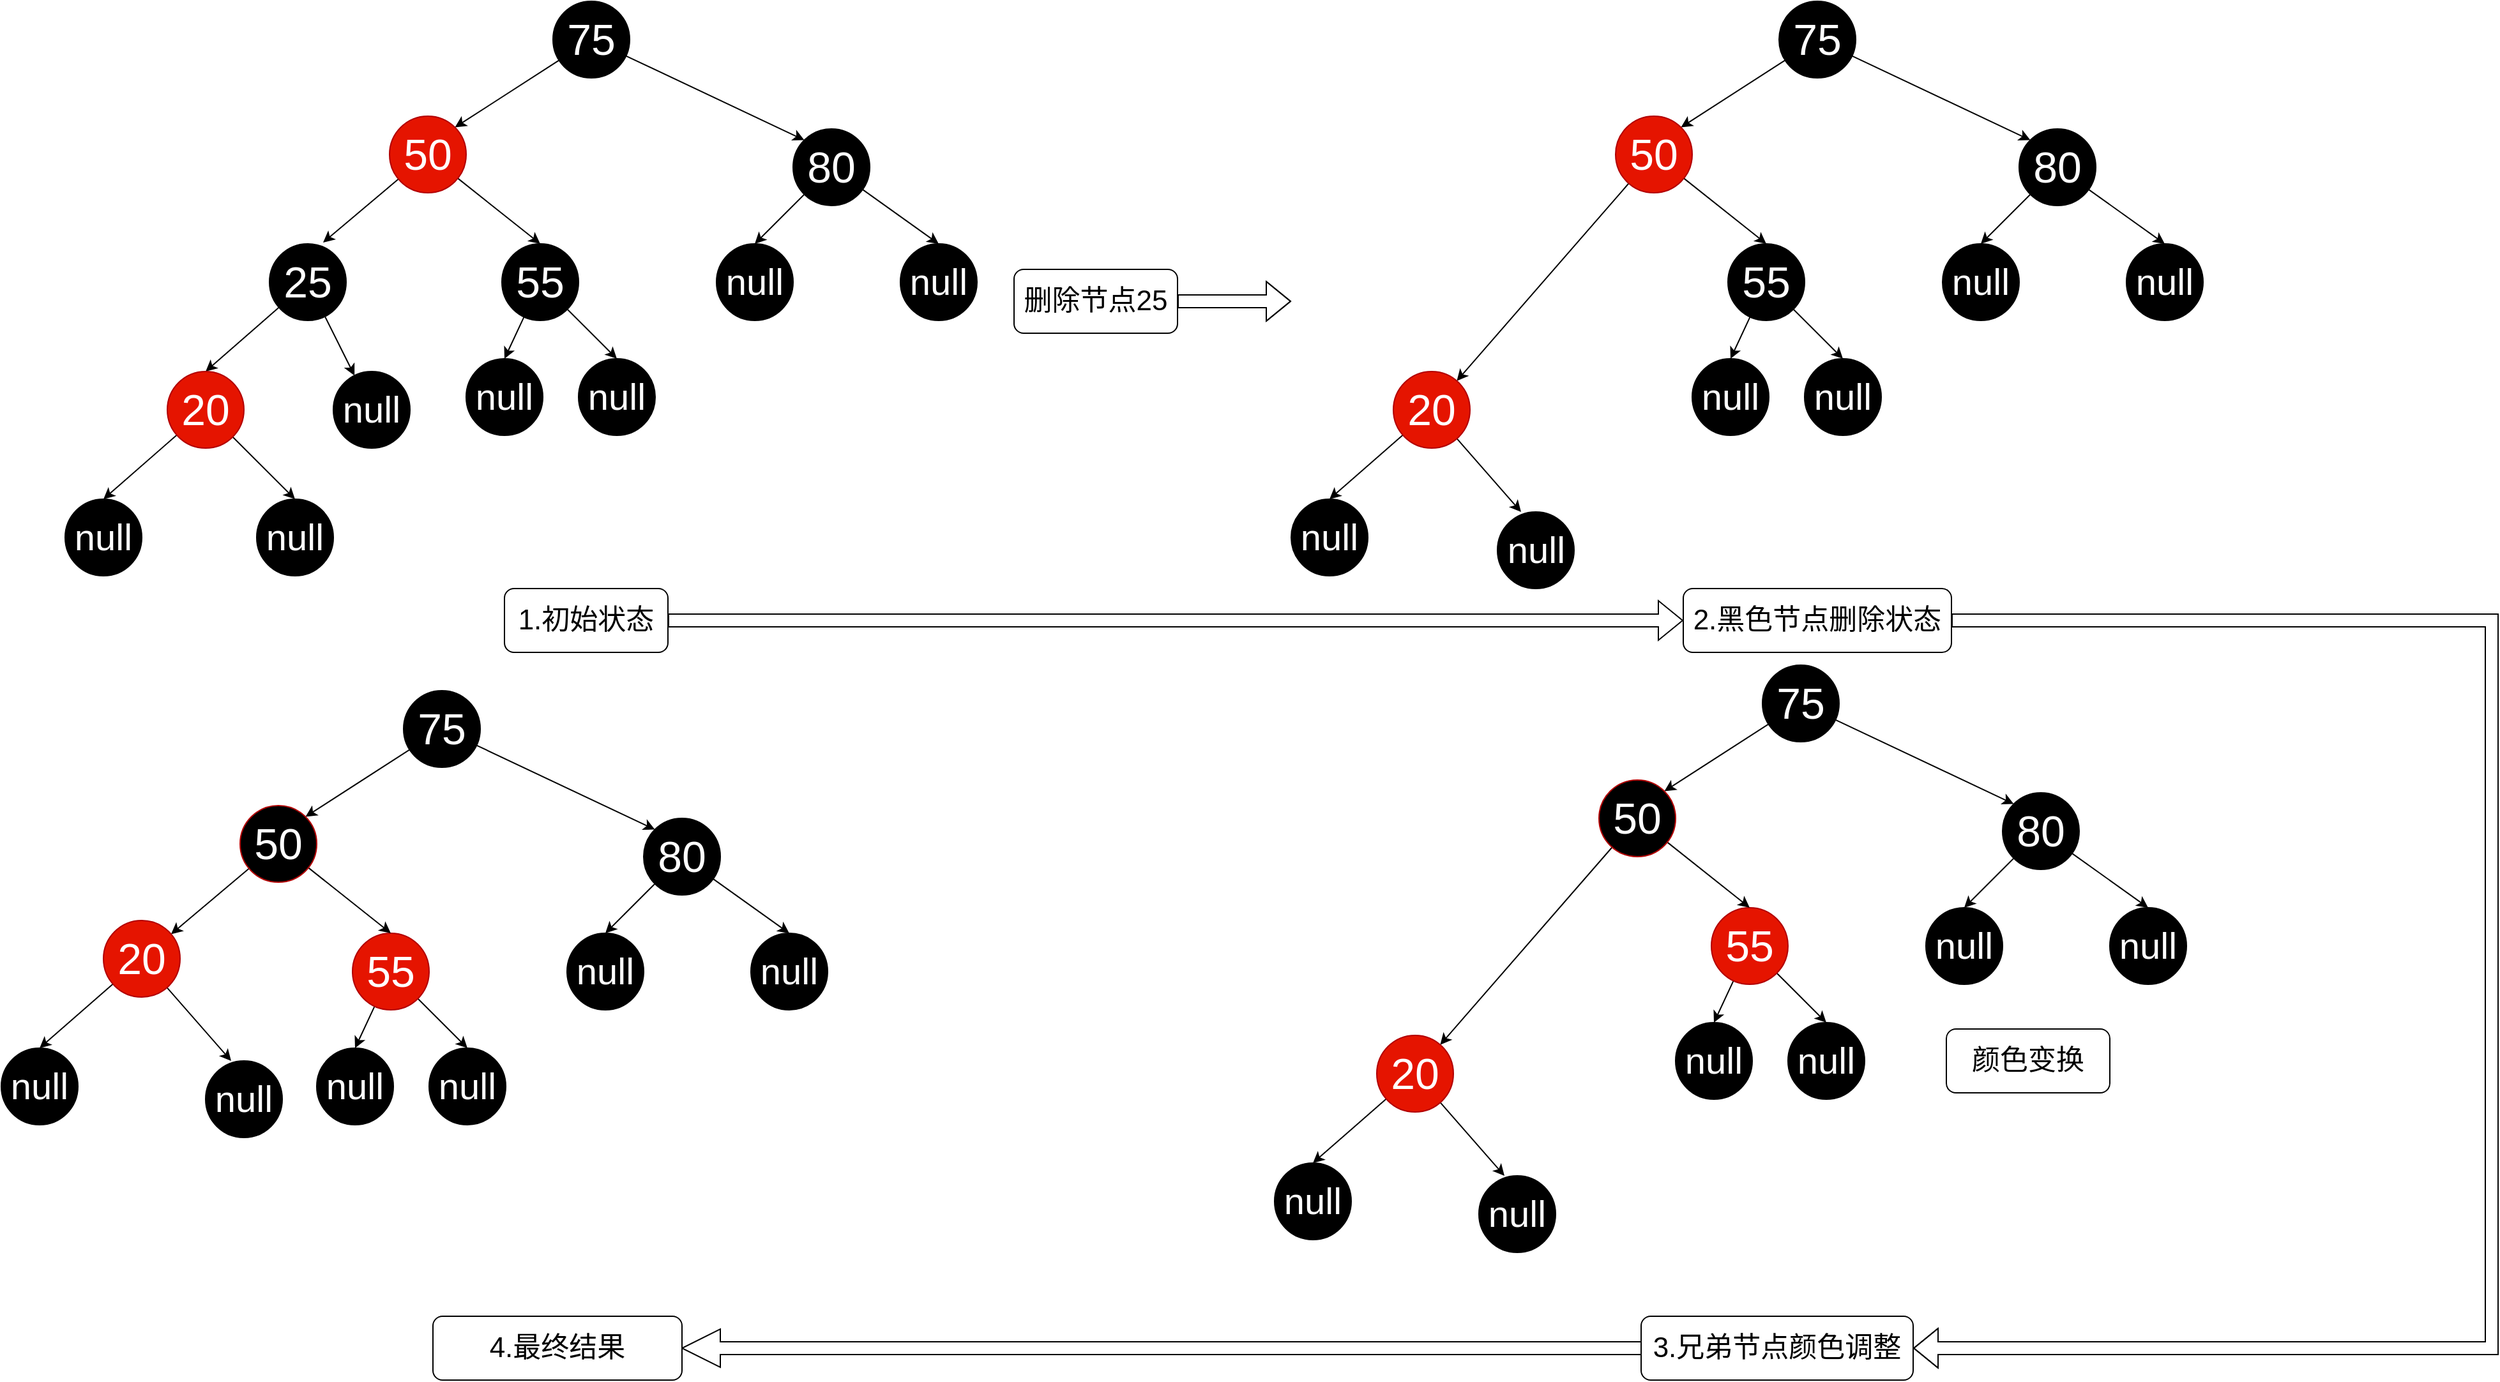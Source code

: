 <mxfile version="13.1.2" type="device"><diagram id="W_pzp3pL3rZrFJ7ERunr" name="第 1 页"><mxGraphModel dx="2249" dy="3083" grid="1" gridSize="10" guides="1" tooltips="1" connect="1" arrows="1" fold="1" page="1" pageScale="1" pageWidth="827" pageHeight="1169" math="0" shadow="0"><root><mxCell id="0"/><mxCell id="1" parent="0"/><mxCell id="Wbxu3e-vr_ZZM8FjFTum-79" style="edgeStyle=orthogonalEdgeStyle;shape=flexArrow;rounded=0;orthogonalLoop=1;jettySize=auto;html=1;" parent="1" source="Wbxu3e-vr_ZZM8FjFTum-71" edge="1"><mxGeometry relative="1" as="geometry"><mxPoint x="860" y="-1015" as="targetPoint"/></mxGeometry></mxCell><mxCell id="Wbxu3e-vr_ZZM8FjFTum-71" value="&lt;font style=&quot;font-size: 22px&quot;&gt;删除节点25&lt;/font&gt;" style="shape=ext;rounded=1;html=1;whiteSpace=wrap;" parent="1" vertex="1"><mxGeometry x="643" y="-1040" width="128" height="50" as="geometry"/></mxCell><mxCell id="Wbxu3e-vr_ZZM8FjFTum-72" value="&lt;span style=&quot;font-size: 22px&quot;&gt;颜色变换&lt;/span&gt;" style="shape=ext;rounded=1;html=1;whiteSpace=wrap;" parent="1" vertex="1"><mxGeometry x="1373" y="-445" width="128" height="50" as="geometry"/></mxCell><mxCell id="Wbxu3e-vr_ZZM8FjFTum-82" style="edgeStyle=orthogonalEdgeStyle;shape=flexArrow;rounded=0;orthogonalLoop=1;jettySize=auto;html=1;entryX=0;entryY=0.5;entryDx=0;entryDy=0;" parent="1" source="Wbxu3e-vr_ZZM8FjFTum-74" target="Wbxu3e-vr_ZZM8FjFTum-75" edge="1"><mxGeometry relative="1" as="geometry"/></mxCell><mxCell id="Wbxu3e-vr_ZZM8FjFTum-74" value="&lt;font style=&quot;font-size: 22px&quot;&gt;1.初始状态&lt;/font&gt;" style="shape=ext;rounded=1;html=1;whiteSpace=wrap;" parent="1" vertex="1"><mxGeometry x="244" y="-790" width="128" height="50" as="geometry"/></mxCell><mxCell id="Wbxu3e-vr_ZZM8FjFTum-83" style="edgeStyle=orthogonalEdgeStyle;shape=flexArrow;rounded=0;orthogonalLoop=1;jettySize=auto;html=1;entryX=1;entryY=0.5;entryDx=0;entryDy=0;curved=1;" parent="1" source="Wbxu3e-vr_ZZM8FjFTum-75" target="Wbxu3e-vr_ZZM8FjFTum-76" edge="1"><mxGeometry relative="1" as="geometry"><mxPoint x="1480" y="-300" as="targetPoint"/><Array as="points"><mxPoint x="1800" y="-765"/><mxPoint x="1800" y="-195"/></Array></mxGeometry></mxCell><mxCell id="Wbxu3e-vr_ZZM8FjFTum-75" value="&lt;span style=&quot;font-size: 22px&quot;&gt;2.黑色节点删除状态&lt;/span&gt;" style="shape=ext;rounded=1;html=1;whiteSpace=wrap;" parent="1" vertex="1"><mxGeometry x="1167" y="-790" width="210" height="50" as="geometry"/></mxCell><mxCell id="vnYigc10fwHIMwAXCY-f-185" style="edgeStyle=orthogonalEdgeStyle;rounded=0;orthogonalLoop=1;jettySize=auto;html=1;shape=arrow;" parent="1" source="Wbxu3e-vr_ZZM8FjFTum-76" target="Wbxu3e-vr_ZZM8FjFTum-77" edge="1"><mxGeometry relative="1" as="geometry"/></mxCell><mxCell id="Wbxu3e-vr_ZZM8FjFTum-76" value="&lt;span style=&quot;font-size: 22px&quot;&gt;3.兄弟节点颜色调整&lt;/span&gt;" style="shape=ext;rounded=1;html=1;whiteSpace=wrap;" parent="1" vertex="1"><mxGeometry x="1134" y="-220" width="213" height="50" as="geometry"/></mxCell><mxCell id="Wbxu3e-vr_ZZM8FjFTum-77" value="&lt;span style=&quot;font-size: 22px&quot;&gt;4.最终结果&lt;/span&gt;" style="shape=ext;rounded=1;html=1;whiteSpace=wrap;" parent="1" vertex="1"><mxGeometry x="188" y="-220" width="195" height="50" as="geometry"/></mxCell><mxCell id="Wbxu3e-vr_ZZM8FjFTum-81" style="edgeStyle=orthogonalEdgeStyle;shape=flexArrow;rounded=0;orthogonalLoop=1;jettySize=auto;html=1;exitX=0.5;exitY=1;exitDx=0;exitDy=0;" parent="1" edge="1"><mxGeometry relative="1" as="geometry"><mxPoint x="1177.5" y="-740" as="sourcePoint"/><mxPoint x="1177.5" y="-740" as="targetPoint"/></mxGeometry></mxCell><mxCell id="vnYigc10fwHIMwAXCY-f-93" style="edgeStyle=none;rounded=0;orthogonalLoop=1;jettySize=auto;html=1;entryX=0.5;entryY=0;entryDx=0;entryDy=0;" parent="1" source="vnYigc10fwHIMwAXCY-f-95" target="vnYigc10fwHIMwAXCY-f-119" edge="1"><mxGeometry relative="1" as="geometry"/></mxCell><mxCell id="vnYigc10fwHIMwAXCY-f-94" style="edgeStyle=none;rounded=0;orthogonalLoop=1;jettySize=auto;html=1;entryX=0.5;entryY=0;entryDx=0;entryDy=0;" parent="1" source="vnYigc10fwHIMwAXCY-f-95" target="vnYigc10fwHIMwAXCY-f-118" edge="1"><mxGeometry relative="1" as="geometry"/></mxCell><object label="&lt;font style=&quot;font-size: 34px&quot;&gt;55&lt;/font&gt;" id="vnYigc10fwHIMwAXCY-f-95"><mxCell style="ellipse;whiteSpace=wrap;html=1;fillColor=#000000;strokeColor=#000000;fontColor=#FFFFFF;align=center;labelBackgroundColor=none;labelBorderColor=none;" parent="1" vertex="1"><mxGeometry x="242" y="-1060" width="60" height="60" as="geometry"/></mxCell></object><mxCell id="vnYigc10fwHIMwAXCY-f-96" style="edgeStyle=none;rounded=0;orthogonalLoop=1;jettySize=auto;html=1;entryX=0.5;entryY=0;entryDx=0;entryDy=0;fontSize=36;fontColor=#FFFFFF;" parent="1" source="vnYigc10fwHIMwAXCY-f-100" target="vnYigc10fwHIMwAXCY-f-114" edge="1"><mxGeometry relative="1" as="geometry"/></mxCell><mxCell id="vnYigc10fwHIMwAXCY-f-97" style="edgeStyle=none;rounded=0;orthogonalLoop=1;jettySize=auto;html=1;entryX=0.5;entryY=0;entryDx=0;entryDy=0;fontSize=36;fontColor=#FFFFFF;" parent="1" source="vnYigc10fwHIMwAXCY-f-100" target="vnYigc10fwHIMwAXCY-f-107" edge="1"><mxGeometry relative="1" as="geometry"/></mxCell><object label="&lt;font style=&quot;font-size: 34px&quot;&gt;80&lt;/font&gt;" id="vnYigc10fwHIMwAXCY-f-100"><mxCell style="ellipse;whiteSpace=wrap;html=1;fillColor=#000000;strokeColor=#000000;fontColor=#FFFFFF;align=center;labelBackgroundColor=none;labelBorderColor=none;" parent="1" vertex="1"><mxGeometry x="470" y="-1150" width="60" height="60" as="geometry"/></mxCell></object><mxCell id="vnYigc10fwHIMwAXCY-f-101" style="edgeStyle=none;rounded=0;orthogonalLoop=1;jettySize=auto;html=1;entryX=1;entryY=0;entryDx=0;entryDy=0;fontSize=36;fontColor=#FFFFFF;" parent="1" source="vnYigc10fwHIMwAXCY-f-103" target="vnYigc10fwHIMwAXCY-f-106" edge="1"><mxGeometry relative="1" as="geometry"/></mxCell><mxCell id="vnYigc10fwHIMwAXCY-f-102" style="edgeStyle=none;rounded=0;orthogonalLoop=1;jettySize=auto;html=1;entryX=0;entryY=0;entryDx=0;entryDy=0;fontSize=36;fontColor=#FFFFFF;" parent="1" source="vnYigc10fwHIMwAXCY-f-103" target="vnYigc10fwHIMwAXCY-f-100" edge="1"><mxGeometry relative="1" as="geometry"/></mxCell><object label="&lt;font style=&quot;font-size: 34px&quot;&gt;75&lt;/font&gt;" id="vnYigc10fwHIMwAXCY-f-103"><mxCell style="ellipse;whiteSpace=wrap;html=1;fillColor=#000000;strokeColor=#000000;fontColor=#FFFFFF;align=center;labelBackgroundColor=none;labelBorderColor=none;" parent="1" vertex="1"><mxGeometry x="282" y="-1250" width="60" height="60" as="geometry"/></mxCell></object><mxCell id="vnYigc10fwHIMwAXCY-f-104" style="edgeStyle=none;rounded=0;orthogonalLoop=1;jettySize=auto;html=1;entryX=0.7;entryY=-0.017;entryDx=0;entryDy=0;entryPerimeter=0;" parent="1" source="vnYigc10fwHIMwAXCY-f-106" target="vnYigc10fwHIMwAXCY-f-111" edge="1"><mxGeometry relative="1" as="geometry"/></mxCell><mxCell id="vnYigc10fwHIMwAXCY-f-105" style="edgeStyle=none;rounded=0;orthogonalLoop=1;jettySize=auto;html=1;entryX=0.5;entryY=0;entryDx=0;entryDy=0;" parent="1" source="vnYigc10fwHIMwAXCY-f-106" target="vnYigc10fwHIMwAXCY-f-95" edge="1"><mxGeometry relative="1" as="geometry"/></mxCell><object label="&lt;font style=&quot;font-size: 34px&quot;&gt;50&lt;/font&gt;" id="vnYigc10fwHIMwAXCY-f-106"><mxCell style="ellipse;whiteSpace=wrap;html=1;fillColor=#e51400;strokeColor=#B20000;fontColor=#ffffff;align=center;labelBackgroundColor=none;labelBorderColor=none;" parent="1" vertex="1"><mxGeometry x="154" y="-1160" width="60" height="60" as="geometry"/></mxCell></object><object label="&lt;font style=&quot;font-size: 29px&quot;&gt;null&lt;/font&gt;" id="vnYigc10fwHIMwAXCY-f-107"><mxCell style="ellipse;whiteSpace=wrap;html=1;fillColor=#000000;strokeColor=#000000;fontColor=#FFFFFF;align=center;labelBackgroundColor=none;labelBorderColor=none;" parent="1" vertex="1"><mxGeometry x="554" y="-1060" width="60" height="60" as="geometry"/></mxCell></object><object label="&lt;font style=&quot;font-size: 29px&quot;&gt;null&lt;/font&gt;" id="vnYigc10fwHIMwAXCY-f-108"><mxCell style="ellipse;whiteSpace=wrap;html=1;fillColor=#000000;strokeColor=#000000;fontColor=#FFFFFF;align=center;labelBackgroundColor=none;labelBorderColor=none;" parent="1" vertex="1"><mxGeometry x="110" y="-960" width="60" height="60" as="geometry"/></mxCell></object><mxCell id="vnYigc10fwHIMwAXCY-f-109" style="edgeStyle=none;rounded=0;orthogonalLoop=1;jettySize=auto;html=1;entryX=0.5;entryY=0;entryDx=0;entryDy=0;" parent="1" source="vnYigc10fwHIMwAXCY-f-111" target="vnYigc10fwHIMwAXCY-f-117" edge="1"><mxGeometry relative="1" as="geometry"/></mxCell><mxCell id="vnYigc10fwHIMwAXCY-f-110" style="edgeStyle=none;rounded=0;orthogonalLoop=1;jettySize=auto;html=1;" parent="1" source="vnYigc10fwHIMwAXCY-f-111" target="vnYigc10fwHIMwAXCY-f-108" edge="1"><mxGeometry relative="1" as="geometry"/></mxCell><object label="&lt;font style=&quot;font-size: 34px&quot;&gt;25&lt;/font&gt;" id="vnYigc10fwHIMwAXCY-f-111"><mxCell style="ellipse;whiteSpace=wrap;html=1;fillColor=#000000;strokeColor=#000000;fontColor=#FFFFFF;align=center;labelBackgroundColor=none;labelBorderColor=none;" parent="1" vertex="1"><mxGeometry x="60" y="-1060" width="60" height="60" as="geometry"/></mxCell></object><object label="&lt;font style=&quot;font-size: 29px&quot;&gt;null&lt;/font&gt;" id="vnYigc10fwHIMwAXCY-f-112"><mxCell style="ellipse;whiteSpace=wrap;html=1;fillColor=#000000;strokeColor=#000000;fontColor=#FFFFFF;align=center;labelBackgroundColor=none;labelBorderColor=none;" parent="1" vertex="1"><mxGeometry x="50" y="-860" width="60" height="60" as="geometry"/></mxCell></object><object label="&lt;font style=&quot;font-size: 29px&quot;&gt;null&lt;/font&gt;" id="vnYigc10fwHIMwAXCY-f-113"><mxCell style="ellipse;whiteSpace=wrap;html=1;fillColor=#000000;strokeColor=#000000;fontColor=#FFFFFF;align=center;labelBackgroundColor=none;labelBorderColor=none;" parent="1" vertex="1"><mxGeometry x="-100" y="-860" width="60" height="60" as="geometry"/></mxCell></object><object label="&lt;font style=&quot;font-size: 29px&quot;&gt;null&lt;/font&gt;" id="vnYigc10fwHIMwAXCY-f-114"><mxCell style="ellipse;whiteSpace=wrap;html=1;fillColor=#000000;strokeColor=#000000;fontColor=#FFFFFF;align=center;labelBackgroundColor=none;labelBorderColor=none;" parent="1" vertex="1"><mxGeometry x="410" y="-1060" width="60" height="60" as="geometry"/></mxCell></object><mxCell id="vnYigc10fwHIMwAXCY-f-115" style="edgeStyle=none;rounded=0;orthogonalLoop=1;jettySize=auto;html=1;entryX=0.5;entryY=0;entryDx=0;entryDy=0;" parent="1" source="vnYigc10fwHIMwAXCY-f-117" target="vnYigc10fwHIMwAXCY-f-113" edge="1"><mxGeometry relative="1" as="geometry"/></mxCell><mxCell id="vnYigc10fwHIMwAXCY-f-116" style="edgeStyle=none;rounded=0;orthogonalLoop=1;jettySize=auto;html=1;entryX=0.5;entryY=0;entryDx=0;entryDy=0;" parent="1" source="vnYigc10fwHIMwAXCY-f-117" target="vnYigc10fwHIMwAXCY-f-112" edge="1"><mxGeometry relative="1" as="geometry"/></mxCell><object label="&lt;font style=&quot;font-size: 34px&quot;&gt;20&lt;/font&gt;" id="vnYigc10fwHIMwAXCY-f-117"><mxCell style="ellipse;whiteSpace=wrap;html=1;fillColor=#e51400;strokeColor=#B20000;fontColor=#ffffff;align=center;labelBackgroundColor=none;labelBorderColor=none;" parent="1" vertex="1"><mxGeometry x="-20" y="-960" width="60" height="60" as="geometry"/></mxCell></object><object label="&lt;font style=&quot;font-size: 29px&quot;&gt;null&lt;/font&gt;" id="vnYigc10fwHIMwAXCY-f-118"><mxCell style="ellipse;whiteSpace=wrap;html=1;fillColor=#000000;strokeColor=#000000;fontColor=#FFFFFF;align=center;labelBackgroundColor=none;labelBorderColor=none;" parent="1" vertex="1"><mxGeometry x="302" y="-970" width="60" height="60" as="geometry"/></mxCell></object><object label="&lt;font style=&quot;font-size: 29px&quot;&gt;null&lt;/font&gt;" id="vnYigc10fwHIMwAXCY-f-119"><mxCell style="ellipse;whiteSpace=wrap;html=1;fillColor=#000000;strokeColor=#000000;fontColor=#FFFFFF;align=center;labelBackgroundColor=none;labelBorderColor=none;" parent="1" vertex="1"><mxGeometry x="214" y="-970" width="60" height="60" as="geometry"/></mxCell></object><mxCell id="vnYigc10fwHIMwAXCY-f-120" style="edgeStyle=none;rounded=0;orthogonalLoop=1;jettySize=auto;html=1;entryX=0.5;entryY=0;entryDx=0;entryDy=0;" parent="1" source="vnYigc10fwHIMwAXCY-f-122" target="vnYigc10fwHIMwAXCY-f-139" edge="1"><mxGeometry relative="1" as="geometry"/></mxCell><mxCell id="vnYigc10fwHIMwAXCY-f-121" style="edgeStyle=none;rounded=0;orthogonalLoop=1;jettySize=auto;html=1;entryX=0.5;entryY=0;entryDx=0;entryDy=0;" parent="1" source="vnYigc10fwHIMwAXCY-f-122" target="vnYigc10fwHIMwAXCY-f-138" edge="1"><mxGeometry relative="1" as="geometry"/></mxCell><object label="&lt;font style=&quot;font-size: 34px&quot;&gt;55&lt;/font&gt;" id="vnYigc10fwHIMwAXCY-f-122"><mxCell style="ellipse;whiteSpace=wrap;html=1;fillColor=#000000;strokeColor=#000000;fontColor=#FFFFFF;align=center;labelBackgroundColor=none;labelBorderColor=none;" parent="1" vertex="1"><mxGeometry x="1202" y="-1060" width="60" height="60" as="geometry"/></mxCell></object><mxCell id="vnYigc10fwHIMwAXCY-f-123" style="edgeStyle=none;rounded=0;orthogonalLoop=1;jettySize=auto;html=1;entryX=0.5;entryY=0;entryDx=0;entryDy=0;fontSize=36;fontColor=#FFFFFF;" parent="1" source="vnYigc10fwHIMwAXCY-f-125" target="vnYigc10fwHIMwAXCY-f-134" edge="1"><mxGeometry relative="1" as="geometry"/></mxCell><mxCell id="vnYigc10fwHIMwAXCY-f-124" style="edgeStyle=none;rounded=0;orthogonalLoop=1;jettySize=auto;html=1;entryX=0.5;entryY=0;entryDx=0;entryDy=0;fontSize=36;fontColor=#FFFFFF;" parent="1" source="vnYigc10fwHIMwAXCY-f-125" target="vnYigc10fwHIMwAXCY-f-132" edge="1"><mxGeometry relative="1" as="geometry"/></mxCell><object label="&lt;font style=&quot;font-size: 34px&quot;&gt;80&lt;/font&gt;" id="vnYigc10fwHIMwAXCY-f-125"><mxCell style="ellipse;whiteSpace=wrap;html=1;fillColor=#000000;strokeColor=#000000;fontColor=#FFFFFF;align=center;labelBackgroundColor=none;labelBorderColor=none;" parent="1" vertex="1"><mxGeometry x="1430" y="-1150" width="60" height="60" as="geometry"/></mxCell></object><mxCell id="vnYigc10fwHIMwAXCY-f-126" style="edgeStyle=none;rounded=0;orthogonalLoop=1;jettySize=auto;html=1;entryX=1;entryY=0;entryDx=0;entryDy=0;fontSize=36;fontColor=#FFFFFF;" parent="1" source="vnYigc10fwHIMwAXCY-f-128" target="vnYigc10fwHIMwAXCY-f-131" edge="1"><mxGeometry relative="1" as="geometry"/></mxCell><mxCell id="vnYigc10fwHIMwAXCY-f-127" style="edgeStyle=none;rounded=0;orthogonalLoop=1;jettySize=auto;html=1;entryX=0;entryY=0;entryDx=0;entryDy=0;fontSize=36;fontColor=#FFFFFF;" parent="1" source="vnYigc10fwHIMwAXCY-f-128" target="vnYigc10fwHIMwAXCY-f-125" edge="1"><mxGeometry relative="1" as="geometry"/></mxCell><object label="&lt;font style=&quot;font-size: 34px&quot;&gt;75&lt;/font&gt;" id="vnYigc10fwHIMwAXCY-f-128"><mxCell style="ellipse;whiteSpace=wrap;html=1;fillColor=#000000;strokeColor=#000000;fontColor=#FFFFFF;align=center;labelBackgroundColor=none;labelBorderColor=none;" parent="1" vertex="1"><mxGeometry x="1242" y="-1250" width="60" height="60" as="geometry"/></mxCell></object><mxCell id="vnYigc10fwHIMwAXCY-f-129" style="edgeStyle=none;rounded=0;orthogonalLoop=1;jettySize=auto;html=1;entryX=0.5;entryY=0;entryDx=0;entryDy=0;" parent="1" source="vnYigc10fwHIMwAXCY-f-131" target="vnYigc10fwHIMwAXCY-f-122" edge="1"><mxGeometry relative="1" as="geometry"/></mxCell><mxCell id="vnYigc10fwHIMwAXCY-f-130" style="edgeStyle=none;rounded=0;orthogonalLoop=1;jettySize=auto;html=1;" parent="1" source="vnYigc10fwHIMwAXCY-f-131" target="vnYigc10fwHIMwAXCY-f-137" edge="1"><mxGeometry relative="1" as="geometry"/></mxCell><object label="&lt;font style=&quot;font-size: 34px&quot;&gt;50&lt;/font&gt;" id="vnYigc10fwHIMwAXCY-f-131"><mxCell style="ellipse;whiteSpace=wrap;html=1;fillColor=#e51400;strokeColor=#B20000;fontColor=#ffffff;align=center;labelBackgroundColor=none;labelBorderColor=none;" parent="1" vertex="1"><mxGeometry x="1114" y="-1160" width="60" height="60" as="geometry"/></mxCell></object><object label="&lt;font style=&quot;font-size: 29px&quot;&gt;null&lt;/font&gt;" id="vnYigc10fwHIMwAXCY-f-132"><mxCell style="ellipse;whiteSpace=wrap;html=1;fillColor=#000000;strokeColor=#000000;fontColor=#FFFFFF;align=center;labelBackgroundColor=none;labelBorderColor=none;" parent="1" vertex="1"><mxGeometry x="1514" y="-1060" width="60" height="60" as="geometry"/></mxCell></object><object label="&lt;font style=&quot;font-size: 29px&quot;&gt;null&lt;/font&gt;" id="vnYigc10fwHIMwAXCY-f-133"><mxCell style="ellipse;whiteSpace=wrap;html=1;fillColor=#000000;strokeColor=#000000;fontColor=#FFFFFF;align=center;labelBackgroundColor=none;labelBorderColor=none;" parent="1" vertex="1"><mxGeometry x="860" y="-860" width="60" height="60" as="geometry"/></mxCell></object><object label="&lt;font style=&quot;font-size: 29px&quot;&gt;null&lt;/font&gt;" id="vnYigc10fwHIMwAXCY-f-134"><mxCell style="ellipse;whiteSpace=wrap;html=1;fillColor=#000000;strokeColor=#000000;fontColor=#FFFFFF;align=center;labelBackgroundColor=none;labelBorderColor=none;" parent="1" vertex="1"><mxGeometry x="1370" y="-1060" width="60" height="60" as="geometry"/></mxCell></object><mxCell id="vnYigc10fwHIMwAXCY-f-135" style="edgeStyle=none;rounded=0;orthogonalLoop=1;jettySize=auto;html=1;entryX=0.5;entryY=0;entryDx=0;entryDy=0;" parent="1" source="vnYigc10fwHIMwAXCY-f-137" target="vnYigc10fwHIMwAXCY-f-133" edge="1"><mxGeometry relative="1" as="geometry"/></mxCell><mxCell id="vnYigc10fwHIMwAXCY-f-136" style="edgeStyle=none;rounded=0;orthogonalLoop=1;jettySize=auto;html=1;entryX=0.5;entryY=0;entryDx=0;entryDy=0;" parent="1" source="vnYigc10fwHIMwAXCY-f-137" edge="1"><mxGeometry relative="1" as="geometry"><mxPoint x="1040" y="-850" as="targetPoint"/></mxGeometry></mxCell><object label="&lt;font style=&quot;font-size: 34px&quot;&gt;20&lt;/font&gt;" id="vnYigc10fwHIMwAXCY-f-137"><mxCell style="ellipse;whiteSpace=wrap;html=1;fillColor=#e51400;strokeColor=#B20000;fontColor=#ffffff;align=center;labelBackgroundColor=none;labelBorderColor=none;" parent="1" vertex="1"><mxGeometry x="940" y="-960" width="60" height="60" as="geometry"/></mxCell></object><object label="&lt;font style=&quot;font-size: 29px&quot;&gt;null&lt;/font&gt;" id="vnYigc10fwHIMwAXCY-f-138"><mxCell style="ellipse;whiteSpace=wrap;html=1;fillColor=#000000;strokeColor=#000000;fontColor=#FFFFFF;align=center;labelBackgroundColor=none;labelBorderColor=none;" parent="1" vertex="1"><mxGeometry x="1262" y="-970" width="60" height="60" as="geometry"/></mxCell></object><object label="&lt;font style=&quot;font-size: 29px&quot;&gt;null&lt;/font&gt;" id="vnYigc10fwHIMwAXCY-f-139"><mxCell style="ellipse;whiteSpace=wrap;html=1;fillColor=#000000;strokeColor=#000000;fontColor=#FFFFFF;align=center;labelBackgroundColor=none;labelBorderColor=none;" parent="1" vertex="1"><mxGeometry x="1174" y="-970" width="60" height="60" as="geometry"/></mxCell></object><object label="&lt;font style=&quot;font-size: 29px&quot;&gt;null&lt;/font&gt;" id="vnYigc10fwHIMwAXCY-f-163"><mxCell style="ellipse;whiteSpace=wrap;html=1;fillColor=#000000;strokeColor=#000000;fontColor=#FFFFFF;align=center;labelBackgroundColor=none;labelBorderColor=none;" parent="1" vertex="1"><mxGeometry x="1021.5" y="-850" width="60" height="60" as="geometry"/></mxCell></object><mxCell id="vnYigc10fwHIMwAXCY-f-164" style="edgeStyle=none;rounded=0;orthogonalLoop=1;jettySize=auto;html=1;entryX=0.5;entryY=0;entryDx=0;entryDy=0;" parent="1" source="vnYigc10fwHIMwAXCY-f-166" target="vnYigc10fwHIMwAXCY-f-183" edge="1"><mxGeometry relative="1" as="geometry"/></mxCell><mxCell id="vnYigc10fwHIMwAXCY-f-165" style="edgeStyle=none;rounded=0;orthogonalLoop=1;jettySize=auto;html=1;entryX=0.5;entryY=0;entryDx=0;entryDy=0;" parent="1" source="vnYigc10fwHIMwAXCY-f-166" target="vnYigc10fwHIMwAXCY-f-182" edge="1"><mxGeometry relative="1" as="geometry"/></mxCell><object label="&lt;font style=&quot;font-size: 34px&quot;&gt;55&lt;/font&gt;" id="vnYigc10fwHIMwAXCY-f-166"><mxCell style="ellipse;whiteSpace=wrap;html=1;fillColor=#e51400;strokeColor=#B20000;fontColor=#ffffff;align=center;labelBackgroundColor=none;labelBorderColor=none;" parent="1" vertex="1"><mxGeometry x="1189" y="-540" width="60" height="60" as="geometry"/></mxCell></object><mxCell id="vnYigc10fwHIMwAXCY-f-167" style="edgeStyle=none;rounded=0;orthogonalLoop=1;jettySize=auto;html=1;entryX=0.5;entryY=0;entryDx=0;entryDy=0;fontSize=36;fontColor=#FFFFFF;" parent="1" source="vnYigc10fwHIMwAXCY-f-169" target="vnYigc10fwHIMwAXCY-f-178" edge="1"><mxGeometry relative="1" as="geometry"/></mxCell><mxCell id="vnYigc10fwHIMwAXCY-f-168" style="edgeStyle=none;rounded=0;orthogonalLoop=1;jettySize=auto;html=1;entryX=0.5;entryY=0;entryDx=0;entryDy=0;fontSize=36;fontColor=#FFFFFF;" parent="1" source="vnYigc10fwHIMwAXCY-f-169" target="vnYigc10fwHIMwAXCY-f-176" edge="1"><mxGeometry relative="1" as="geometry"/></mxCell><object label="&lt;font style=&quot;font-size: 34px&quot;&gt;80&lt;/font&gt;" id="vnYigc10fwHIMwAXCY-f-169"><mxCell style="ellipse;whiteSpace=wrap;html=1;fillColor=#000000;strokeColor=#000000;fontColor=#FFFFFF;align=center;labelBackgroundColor=none;labelBorderColor=none;" parent="1" vertex="1"><mxGeometry x="1417" y="-630" width="60" height="60" as="geometry"/></mxCell></object><mxCell id="vnYigc10fwHIMwAXCY-f-170" style="edgeStyle=none;rounded=0;orthogonalLoop=1;jettySize=auto;html=1;entryX=1;entryY=0;entryDx=0;entryDy=0;fontSize=36;fontColor=#FFFFFF;" parent="1" source="vnYigc10fwHIMwAXCY-f-172" target="vnYigc10fwHIMwAXCY-f-175" edge="1"><mxGeometry relative="1" as="geometry"/></mxCell><mxCell id="vnYigc10fwHIMwAXCY-f-171" style="edgeStyle=none;rounded=0;orthogonalLoop=1;jettySize=auto;html=1;entryX=0;entryY=0;entryDx=0;entryDy=0;fontSize=36;fontColor=#FFFFFF;" parent="1" source="vnYigc10fwHIMwAXCY-f-172" target="vnYigc10fwHIMwAXCY-f-169" edge="1"><mxGeometry relative="1" as="geometry"/></mxCell><object label="&lt;font style=&quot;font-size: 34px&quot;&gt;75&lt;/font&gt;" id="vnYigc10fwHIMwAXCY-f-172"><mxCell style="ellipse;whiteSpace=wrap;html=1;fillColor=#000000;strokeColor=#000000;fontColor=#FFFFFF;align=center;labelBackgroundColor=none;labelBorderColor=none;" parent="1" vertex="1"><mxGeometry x="1229" y="-730" width="60" height="60" as="geometry"/></mxCell></object><mxCell id="vnYigc10fwHIMwAXCY-f-173" style="edgeStyle=none;rounded=0;orthogonalLoop=1;jettySize=auto;html=1;entryX=0.5;entryY=0;entryDx=0;entryDy=0;" parent="1" source="vnYigc10fwHIMwAXCY-f-175" target="vnYigc10fwHIMwAXCY-f-166" edge="1"><mxGeometry relative="1" as="geometry"/></mxCell><mxCell id="vnYigc10fwHIMwAXCY-f-174" style="edgeStyle=none;rounded=0;orthogonalLoop=1;jettySize=auto;html=1;" parent="1" source="vnYigc10fwHIMwAXCY-f-175" target="vnYigc10fwHIMwAXCY-f-181" edge="1"><mxGeometry relative="1" as="geometry"/></mxCell><object label="&lt;font style=&quot;font-size: 34px&quot;&gt;50&lt;/font&gt;" id="vnYigc10fwHIMwAXCY-f-175"><mxCell style="ellipse;whiteSpace=wrap;html=1;fillColor=#000000;strokeColor=#B20000;fontColor=#ffffff;align=center;labelBackgroundColor=none;labelBorderColor=none;" parent="1" vertex="1"><mxGeometry x="1101" y="-640" width="60" height="60" as="geometry"/></mxCell></object><object label="&lt;font style=&quot;font-size: 29px&quot;&gt;null&lt;/font&gt;" id="vnYigc10fwHIMwAXCY-f-176"><mxCell style="ellipse;whiteSpace=wrap;html=1;fillColor=#000000;strokeColor=#000000;fontColor=#FFFFFF;align=center;labelBackgroundColor=none;labelBorderColor=none;" parent="1" vertex="1"><mxGeometry x="1501" y="-540" width="60" height="60" as="geometry"/></mxCell></object><object label="&lt;font style=&quot;font-size: 29px&quot;&gt;null&lt;/font&gt;" id="vnYigc10fwHIMwAXCY-f-177"><mxCell style="ellipse;whiteSpace=wrap;html=1;fillColor=#000000;strokeColor=#000000;fontColor=#FFFFFF;align=center;labelBackgroundColor=none;labelBorderColor=none;" parent="1" vertex="1"><mxGeometry x="847" y="-340" width="60" height="60" as="geometry"/></mxCell></object><object label="&lt;font style=&quot;font-size: 29px&quot;&gt;null&lt;/font&gt;" id="vnYigc10fwHIMwAXCY-f-178"><mxCell style="ellipse;whiteSpace=wrap;html=1;fillColor=#000000;strokeColor=#000000;fontColor=#FFFFFF;align=center;labelBackgroundColor=none;labelBorderColor=none;" parent="1" vertex="1"><mxGeometry x="1357" y="-540" width="60" height="60" as="geometry"/></mxCell></object><mxCell id="vnYigc10fwHIMwAXCY-f-179" style="edgeStyle=none;rounded=0;orthogonalLoop=1;jettySize=auto;html=1;entryX=0.5;entryY=0;entryDx=0;entryDy=0;" parent="1" source="vnYigc10fwHIMwAXCY-f-181" target="vnYigc10fwHIMwAXCY-f-177" edge="1"><mxGeometry relative="1" as="geometry"/></mxCell><mxCell id="vnYigc10fwHIMwAXCY-f-180" style="edgeStyle=none;rounded=0;orthogonalLoop=1;jettySize=auto;html=1;entryX=0.5;entryY=0;entryDx=0;entryDy=0;" parent="1" source="vnYigc10fwHIMwAXCY-f-181" edge="1"><mxGeometry relative="1" as="geometry"><mxPoint x="1027" y="-330" as="targetPoint"/></mxGeometry></mxCell><object label="&lt;font style=&quot;font-size: 34px&quot;&gt;20&lt;/font&gt;" id="vnYigc10fwHIMwAXCY-f-181"><mxCell style="ellipse;whiteSpace=wrap;html=1;fillColor=#e51400;strokeColor=#B20000;fontColor=#ffffff;align=center;labelBackgroundColor=none;labelBorderColor=none;" parent="1" vertex="1"><mxGeometry x="927" y="-440" width="60" height="60" as="geometry"/></mxCell></object><object label="&lt;font style=&quot;font-size: 29px&quot;&gt;null&lt;/font&gt;" id="vnYigc10fwHIMwAXCY-f-182"><mxCell style="ellipse;whiteSpace=wrap;html=1;fillColor=#000000;strokeColor=#000000;fontColor=#FFFFFF;align=center;labelBackgroundColor=none;labelBorderColor=none;" parent="1" vertex="1"><mxGeometry x="1249" y="-450" width="60" height="60" as="geometry"/></mxCell></object><object label="&lt;font style=&quot;font-size: 29px&quot;&gt;null&lt;/font&gt;" id="vnYigc10fwHIMwAXCY-f-183"><mxCell style="ellipse;whiteSpace=wrap;html=1;fillColor=#000000;strokeColor=#000000;fontColor=#FFFFFF;align=center;labelBackgroundColor=none;labelBorderColor=none;" parent="1" vertex="1"><mxGeometry x="1161" y="-450" width="60" height="60" as="geometry"/></mxCell></object><object label="&lt;font style=&quot;font-size: 29px&quot;&gt;null&lt;/font&gt;" id="vnYigc10fwHIMwAXCY-f-184"><mxCell style="ellipse;whiteSpace=wrap;html=1;fillColor=#000000;strokeColor=#000000;fontColor=#FFFFFF;align=center;labelBackgroundColor=none;labelBorderColor=none;" parent="1" vertex="1"><mxGeometry x="1007" y="-330" width="60" height="60" as="geometry"/></mxCell></object><mxCell id="vnYigc10fwHIMwAXCY-f-186" style="edgeStyle=none;rounded=0;orthogonalLoop=1;jettySize=auto;html=1;entryX=0.5;entryY=0;entryDx=0;entryDy=0;" parent="1" source="vnYigc10fwHIMwAXCY-f-188" target="vnYigc10fwHIMwAXCY-f-205" edge="1"><mxGeometry relative="1" as="geometry"/></mxCell><mxCell id="vnYigc10fwHIMwAXCY-f-187" style="edgeStyle=none;rounded=0;orthogonalLoop=1;jettySize=auto;html=1;entryX=0.5;entryY=0;entryDx=0;entryDy=0;" parent="1" source="vnYigc10fwHIMwAXCY-f-188" target="vnYigc10fwHIMwAXCY-f-204" edge="1"><mxGeometry relative="1" as="geometry"/></mxCell><object label="&lt;font style=&quot;font-size: 34px&quot;&gt;55&lt;/font&gt;" id="vnYigc10fwHIMwAXCY-f-188"><mxCell style="ellipse;whiteSpace=wrap;html=1;fillColor=#e51400;strokeColor=#B20000;fontColor=#ffffff;align=center;labelBackgroundColor=none;labelBorderColor=none;" parent="1" vertex="1"><mxGeometry x="125" y="-520" width="60" height="60" as="geometry"/></mxCell></object><mxCell id="vnYigc10fwHIMwAXCY-f-189" style="edgeStyle=none;rounded=0;orthogonalLoop=1;jettySize=auto;html=1;entryX=0.5;entryY=0;entryDx=0;entryDy=0;fontSize=36;fontColor=#FFFFFF;" parent="1" source="vnYigc10fwHIMwAXCY-f-191" target="vnYigc10fwHIMwAXCY-f-200" edge="1"><mxGeometry relative="1" as="geometry"/></mxCell><mxCell id="vnYigc10fwHIMwAXCY-f-190" style="edgeStyle=none;rounded=0;orthogonalLoop=1;jettySize=auto;html=1;entryX=0.5;entryY=0;entryDx=0;entryDy=0;fontSize=36;fontColor=#FFFFFF;" parent="1" source="vnYigc10fwHIMwAXCY-f-191" target="vnYigc10fwHIMwAXCY-f-198" edge="1"><mxGeometry relative="1" as="geometry"/></mxCell><object label="&lt;font style=&quot;font-size: 34px&quot;&gt;80&lt;/font&gt;" id="vnYigc10fwHIMwAXCY-f-191"><mxCell style="ellipse;whiteSpace=wrap;html=1;fillColor=#000000;strokeColor=#000000;fontColor=#FFFFFF;align=center;labelBackgroundColor=none;labelBorderColor=none;" parent="1" vertex="1"><mxGeometry x="353" y="-610" width="60" height="60" as="geometry"/></mxCell></object><mxCell id="vnYigc10fwHIMwAXCY-f-192" style="edgeStyle=none;rounded=0;orthogonalLoop=1;jettySize=auto;html=1;entryX=1;entryY=0;entryDx=0;entryDy=0;fontSize=36;fontColor=#FFFFFF;" parent="1" source="vnYigc10fwHIMwAXCY-f-194" target="vnYigc10fwHIMwAXCY-f-197" edge="1"><mxGeometry relative="1" as="geometry"/></mxCell><mxCell id="vnYigc10fwHIMwAXCY-f-193" style="edgeStyle=none;rounded=0;orthogonalLoop=1;jettySize=auto;html=1;entryX=0;entryY=0;entryDx=0;entryDy=0;fontSize=36;fontColor=#FFFFFF;" parent="1" source="vnYigc10fwHIMwAXCY-f-194" target="vnYigc10fwHIMwAXCY-f-191" edge="1"><mxGeometry relative="1" as="geometry"/></mxCell><object label="&lt;font style=&quot;font-size: 34px&quot;&gt;75&lt;/font&gt;" id="vnYigc10fwHIMwAXCY-f-194"><mxCell style="ellipse;whiteSpace=wrap;html=1;fillColor=#000000;strokeColor=#000000;fontColor=#FFFFFF;align=center;labelBackgroundColor=none;labelBorderColor=none;" parent="1" vertex="1"><mxGeometry x="165" y="-710" width="60" height="60" as="geometry"/></mxCell></object><mxCell id="vnYigc10fwHIMwAXCY-f-195" style="edgeStyle=none;rounded=0;orthogonalLoop=1;jettySize=auto;html=1;entryX=0.5;entryY=0;entryDx=0;entryDy=0;" parent="1" source="vnYigc10fwHIMwAXCY-f-197" target="vnYigc10fwHIMwAXCY-f-188" edge="1"><mxGeometry relative="1" as="geometry"/></mxCell><mxCell id="vnYigc10fwHIMwAXCY-f-196" style="edgeStyle=none;rounded=0;orthogonalLoop=1;jettySize=auto;html=1;" parent="1" source="vnYigc10fwHIMwAXCY-f-197" target="vnYigc10fwHIMwAXCY-f-203" edge="1"><mxGeometry relative="1" as="geometry"/></mxCell><object label="&lt;font style=&quot;font-size: 34px&quot;&gt;50&lt;/font&gt;" id="vnYigc10fwHIMwAXCY-f-197"><mxCell style="ellipse;whiteSpace=wrap;html=1;fillColor=#000000;strokeColor=#B20000;fontColor=#ffffff;align=center;labelBackgroundColor=none;labelBorderColor=none;" parent="1" vertex="1"><mxGeometry x="37" y="-620" width="60" height="60" as="geometry"/></mxCell></object><object label="&lt;font style=&quot;font-size: 29px&quot;&gt;null&lt;/font&gt;" id="vnYigc10fwHIMwAXCY-f-198"><mxCell style="ellipse;whiteSpace=wrap;html=1;fillColor=#000000;strokeColor=#000000;fontColor=#FFFFFF;align=center;labelBackgroundColor=none;labelBorderColor=none;" parent="1" vertex="1"><mxGeometry x="437" y="-520" width="60" height="60" as="geometry"/></mxCell></object><object label="&lt;font style=&quot;font-size: 29px&quot;&gt;null&lt;/font&gt;" id="vnYigc10fwHIMwAXCY-f-199"><mxCell style="ellipse;whiteSpace=wrap;html=1;fillColor=#000000;strokeColor=#000000;fontColor=#FFFFFF;align=center;labelBackgroundColor=none;labelBorderColor=none;" parent="1" vertex="1"><mxGeometry x="-150" y="-430" width="60" height="60" as="geometry"/></mxCell></object><object label="&lt;font style=&quot;font-size: 29px&quot;&gt;null&lt;/font&gt;" id="vnYigc10fwHIMwAXCY-f-200"><mxCell style="ellipse;whiteSpace=wrap;html=1;fillColor=#000000;strokeColor=#000000;fontColor=#FFFFFF;align=center;labelBackgroundColor=none;labelBorderColor=none;" parent="1" vertex="1"><mxGeometry x="293" y="-520" width="60" height="60" as="geometry"/></mxCell></object><mxCell id="vnYigc10fwHIMwAXCY-f-201" style="edgeStyle=none;rounded=0;orthogonalLoop=1;jettySize=auto;html=1;entryX=0.5;entryY=0;entryDx=0;entryDy=0;" parent="1" source="vnYigc10fwHIMwAXCY-f-203" target="vnYigc10fwHIMwAXCY-f-199" edge="1"><mxGeometry relative="1" as="geometry"/></mxCell><mxCell id="vnYigc10fwHIMwAXCY-f-202" style="edgeStyle=none;rounded=0;orthogonalLoop=1;jettySize=auto;html=1;entryX=0.5;entryY=0;entryDx=0;entryDy=0;" parent="1" source="vnYigc10fwHIMwAXCY-f-203" edge="1"><mxGeometry relative="1" as="geometry"><mxPoint x="30" y="-420" as="targetPoint"/></mxGeometry></mxCell><object label="&lt;font style=&quot;font-size: 34px&quot;&gt;20&lt;/font&gt;" id="vnYigc10fwHIMwAXCY-f-203"><mxCell style="ellipse;whiteSpace=wrap;html=1;fillColor=#e51400;strokeColor=#B20000;fontColor=#ffffff;align=center;labelBackgroundColor=none;labelBorderColor=none;" parent="1" vertex="1"><mxGeometry x="-70" y="-530" width="60" height="60" as="geometry"/></mxCell></object><object label="&lt;font style=&quot;font-size: 29px&quot;&gt;null&lt;/font&gt;" id="vnYigc10fwHIMwAXCY-f-204"><mxCell style="ellipse;whiteSpace=wrap;html=1;fillColor=#000000;strokeColor=#000000;fontColor=#FFFFFF;align=center;labelBackgroundColor=none;labelBorderColor=none;" parent="1" vertex="1"><mxGeometry x="185" y="-430" width="60" height="60" as="geometry"/></mxCell></object><object label="&lt;font style=&quot;font-size: 29px&quot;&gt;null&lt;/font&gt;" id="vnYigc10fwHIMwAXCY-f-205"><mxCell style="ellipse;whiteSpace=wrap;html=1;fillColor=#000000;strokeColor=#000000;fontColor=#FFFFFF;align=center;labelBackgroundColor=none;labelBorderColor=none;" parent="1" vertex="1"><mxGeometry x="97" y="-430" width="60" height="60" as="geometry"/></mxCell></object><object label="&lt;font style=&quot;font-size: 29px&quot;&gt;null&lt;/font&gt;" id="vnYigc10fwHIMwAXCY-f-206"><mxCell style="ellipse;whiteSpace=wrap;html=1;fillColor=#000000;strokeColor=#000000;fontColor=#FFFFFF;align=center;labelBackgroundColor=none;labelBorderColor=none;" parent="1" vertex="1"><mxGeometry x="10" y="-420" width="60" height="60" as="geometry"/></mxCell></object></root></mxGraphModel></diagram></mxfile>
